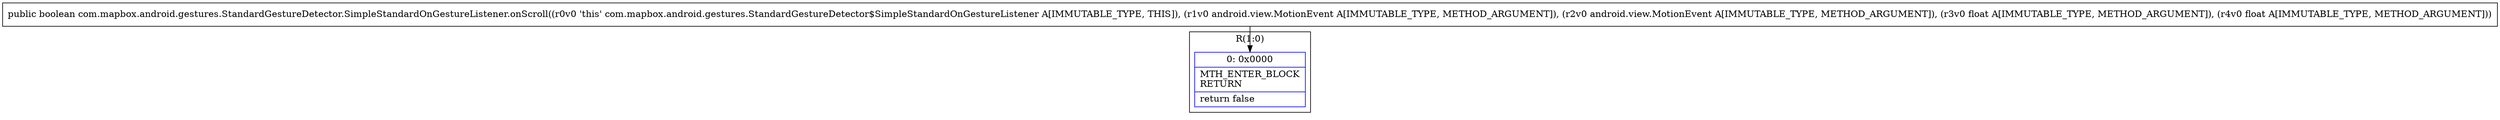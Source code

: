 digraph "CFG forcom.mapbox.android.gestures.StandardGestureDetector.SimpleStandardOnGestureListener.onScroll(Landroid\/view\/MotionEvent;Landroid\/view\/MotionEvent;FF)Z" {
subgraph cluster_Region_1307687185 {
label = "R(1:0)";
node [shape=record,color=blue];
Node_0 [shape=record,label="{0\:\ 0x0000|MTH_ENTER_BLOCK\lRETURN\l|return false\l}"];
}
MethodNode[shape=record,label="{public boolean com.mapbox.android.gestures.StandardGestureDetector.SimpleStandardOnGestureListener.onScroll((r0v0 'this' com.mapbox.android.gestures.StandardGestureDetector$SimpleStandardOnGestureListener A[IMMUTABLE_TYPE, THIS]), (r1v0 android.view.MotionEvent A[IMMUTABLE_TYPE, METHOD_ARGUMENT]), (r2v0 android.view.MotionEvent A[IMMUTABLE_TYPE, METHOD_ARGUMENT]), (r3v0 float A[IMMUTABLE_TYPE, METHOD_ARGUMENT]), (r4v0 float A[IMMUTABLE_TYPE, METHOD_ARGUMENT])) }"];
MethodNode -> Node_0;
}

